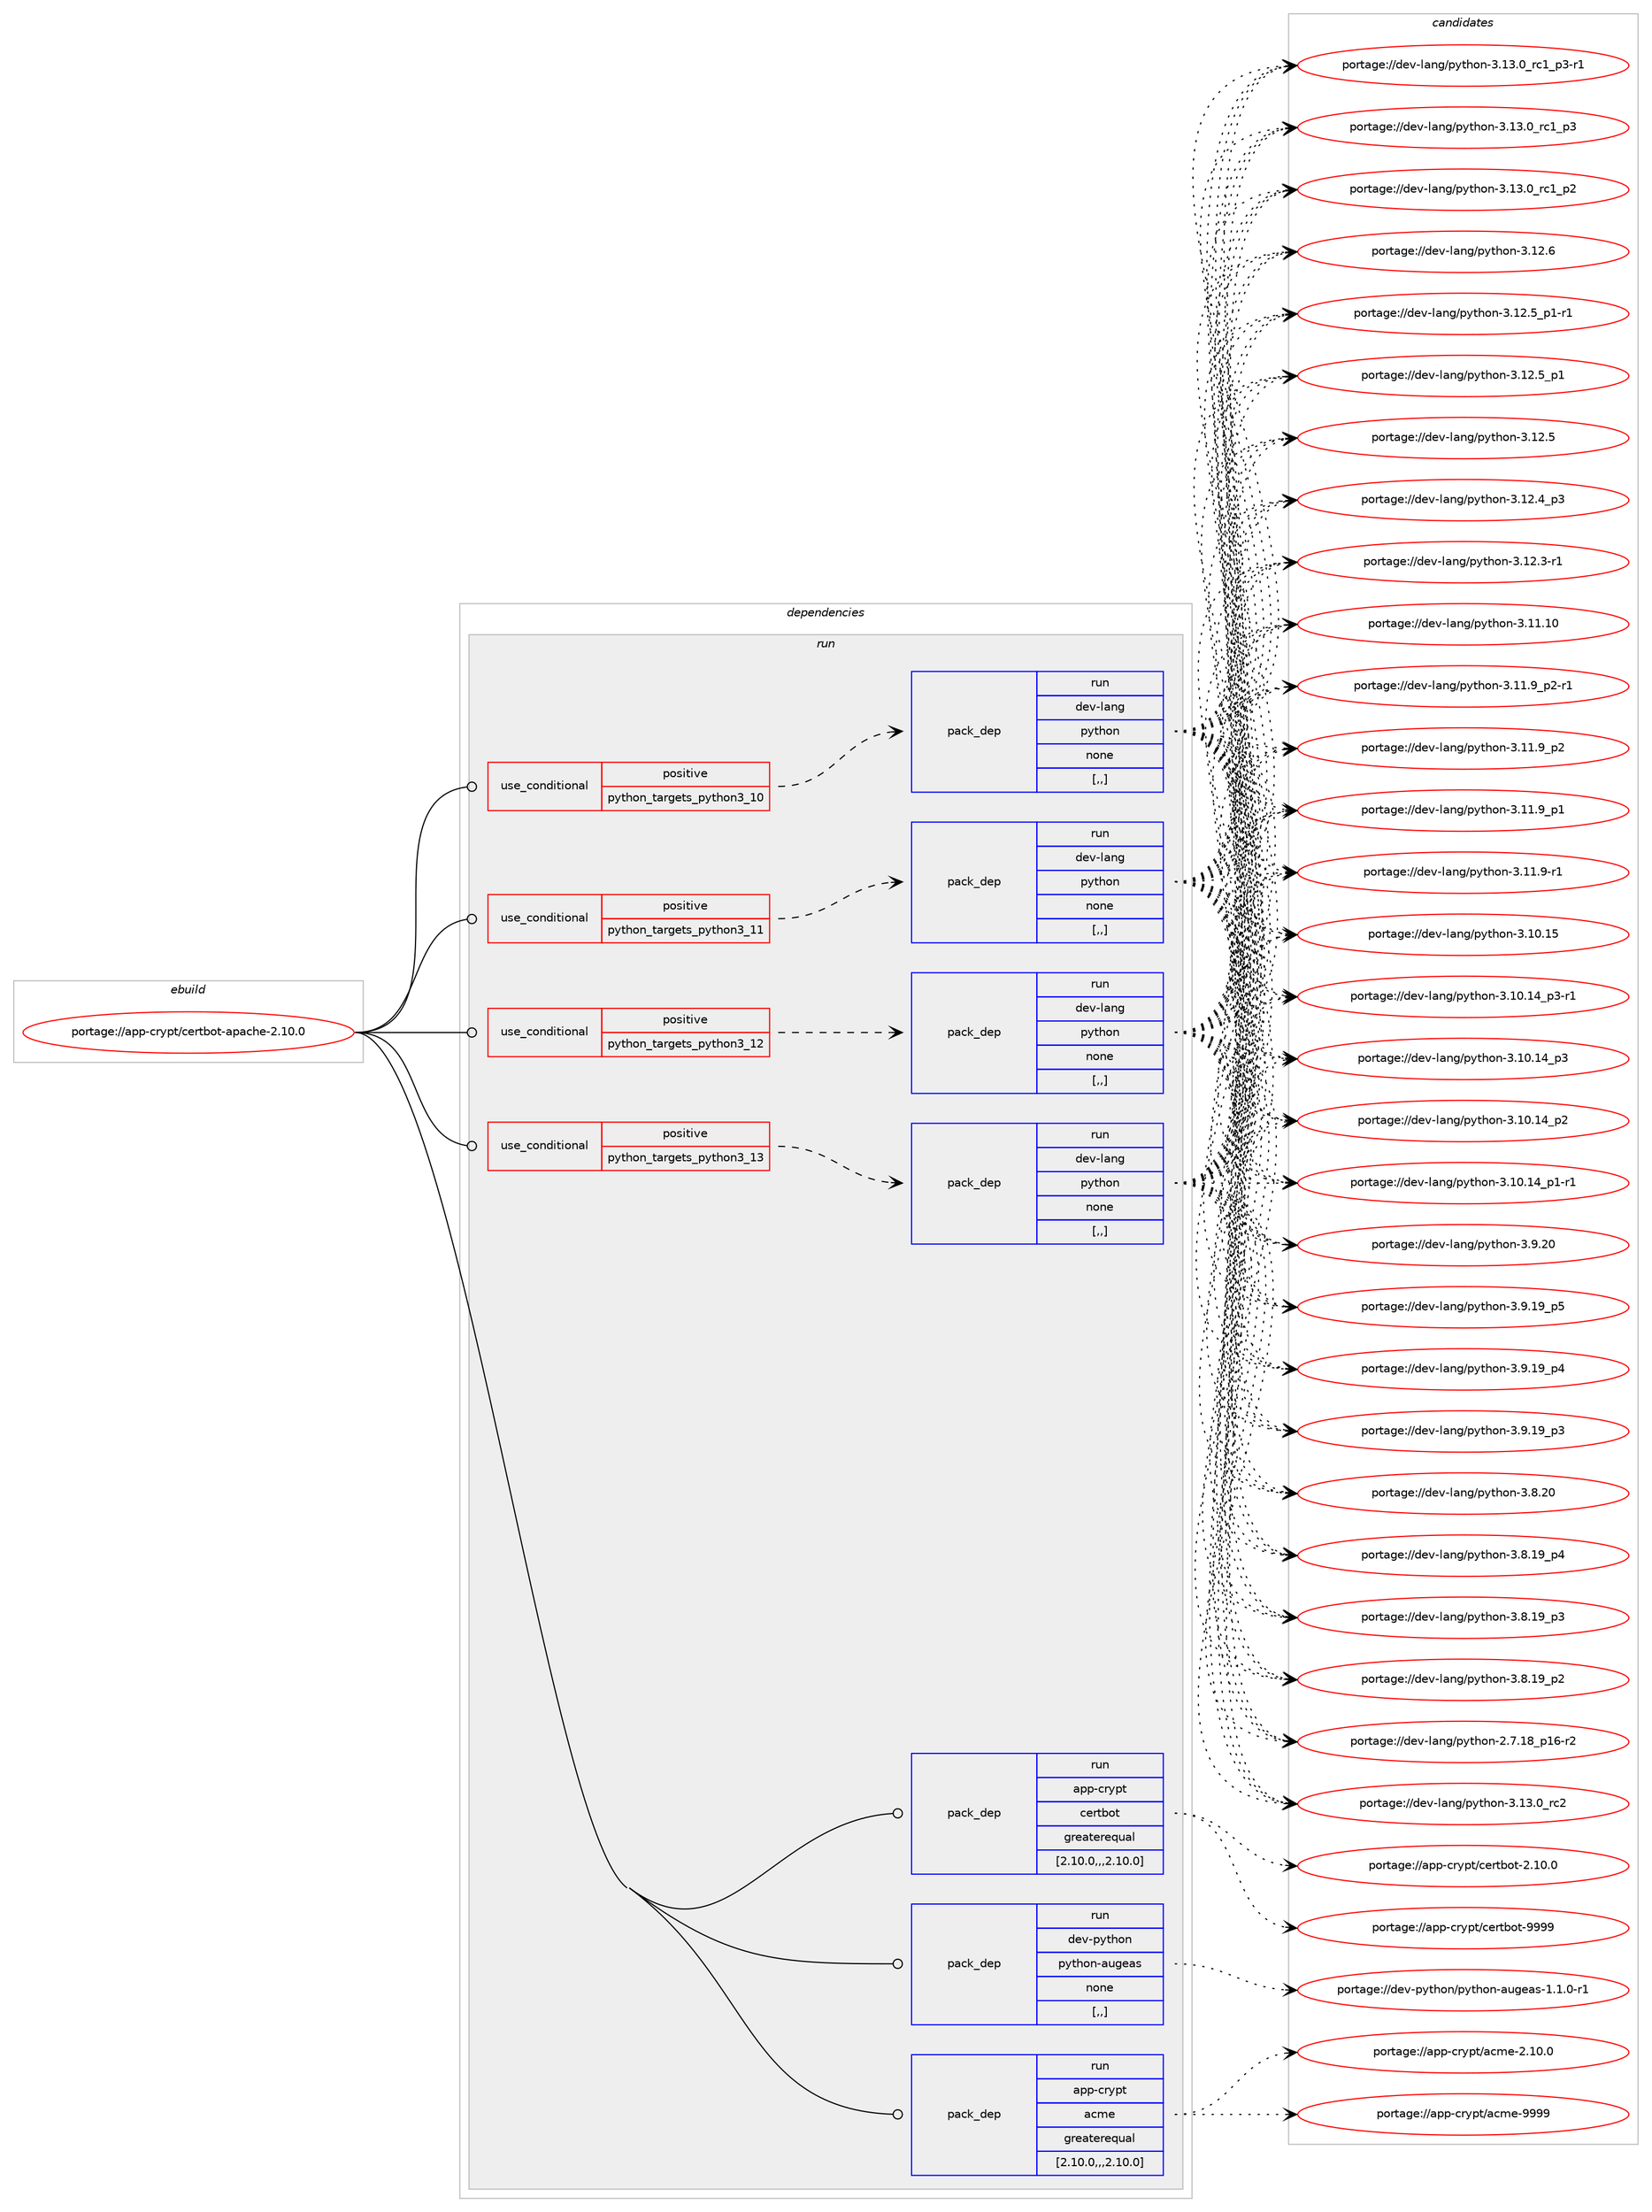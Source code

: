 digraph prolog {

# *************
# Graph options
# *************

newrank=true;
concentrate=true;
compound=true;
graph [rankdir=LR,fontname=Helvetica,fontsize=10,ranksep=1.5];#, ranksep=2.5, nodesep=0.2];
edge  [arrowhead=vee];
node  [fontname=Helvetica,fontsize=10];

# **********
# The ebuild
# **********

subgraph cluster_leftcol {
color=gray;
label=<<i>ebuild</i>>;
id [label="portage://app-crypt/certbot-apache-2.10.0", color=red, width=4, href="../app-crypt/certbot-apache-2.10.0.svg"];
}

# ****************
# The dependencies
# ****************

subgraph cluster_midcol {
color=gray;
label=<<i>dependencies</i>>;
subgraph cluster_compile {
fillcolor="#eeeeee";
style=filled;
label=<<i>compile</i>>;
}
subgraph cluster_compileandrun {
fillcolor="#eeeeee";
style=filled;
label=<<i>compile and run</i>>;
}
subgraph cluster_run {
fillcolor="#eeeeee";
style=filled;
label=<<i>run</i>>;
subgraph cond133214 {
dependency506233 [label=<<TABLE BORDER="0" CELLBORDER="1" CELLSPACING="0" CELLPADDING="4"><TR><TD ROWSPAN="3" CELLPADDING="10">use_conditional</TD></TR><TR><TD>positive</TD></TR><TR><TD>python_targets_python3_10</TD></TR></TABLE>>, shape=none, color=red];
subgraph pack369349 {
dependency506234 [label=<<TABLE BORDER="0" CELLBORDER="1" CELLSPACING="0" CELLPADDING="4" WIDTH="220"><TR><TD ROWSPAN="6" CELLPADDING="30">pack_dep</TD></TR><TR><TD WIDTH="110">run</TD></TR><TR><TD>dev-lang</TD></TR><TR><TD>python</TD></TR><TR><TD>none</TD></TR><TR><TD>[,,]</TD></TR></TABLE>>, shape=none, color=blue];
}
dependency506233:e -> dependency506234:w [weight=20,style="dashed",arrowhead="vee"];
}
id:e -> dependency506233:w [weight=20,style="solid",arrowhead="odot"];
subgraph cond133215 {
dependency506235 [label=<<TABLE BORDER="0" CELLBORDER="1" CELLSPACING="0" CELLPADDING="4"><TR><TD ROWSPAN="3" CELLPADDING="10">use_conditional</TD></TR><TR><TD>positive</TD></TR><TR><TD>python_targets_python3_11</TD></TR></TABLE>>, shape=none, color=red];
subgraph pack369350 {
dependency506236 [label=<<TABLE BORDER="0" CELLBORDER="1" CELLSPACING="0" CELLPADDING="4" WIDTH="220"><TR><TD ROWSPAN="6" CELLPADDING="30">pack_dep</TD></TR><TR><TD WIDTH="110">run</TD></TR><TR><TD>dev-lang</TD></TR><TR><TD>python</TD></TR><TR><TD>none</TD></TR><TR><TD>[,,]</TD></TR></TABLE>>, shape=none, color=blue];
}
dependency506235:e -> dependency506236:w [weight=20,style="dashed",arrowhead="vee"];
}
id:e -> dependency506235:w [weight=20,style="solid",arrowhead="odot"];
subgraph cond133216 {
dependency506237 [label=<<TABLE BORDER="0" CELLBORDER="1" CELLSPACING="0" CELLPADDING="4"><TR><TD ROWSPAN="3" CELLPADDING="10">use_conditional</TD></TR><TR><TD>positive</TD></TR><TR><TD>python_targets_python3_12</TD></TR></TABLE>>, shape=none, color=red];
subgraph pack369351 {
dependency506238 [label=<<TABLE BORDER="0" CELLBORDER="1" CELLSPACING="0" CELLPADDING="4" WIDTH="220"><TR><TD ROWSPAN="6" CELLPADDING="30">pack_dep</TD></TR><TR><TD WIDTH="110">run</TD></TR><TR><TD>dev-lang</TD></TR><TR><TD>python</TD></TR><TR><TD>none</TD></TR><TR><TD>[,,]</TD></TR></TABLE>>, shape=none, color=blue];
}
dependency506237:e -> dependency506238:w [weight=20,style="dashed",arrowhead="vee"];
}
id:e -> dependency506237:w [weight=20,style="solid",arrowhead="odot"];
subgraph cond133217 {
dependency506239 [label=<<TABLE BORDER="0" CELLBORDER="1" CELLSPACING="0" CELLPADDING="4"><TR><TD ROWSPAN="3" CELLPADDING="10">use_conditional</TD></TR><TR><TD>positive</TD></TR><TR><TD>python_targets_python3_13</TD></TR></TABLE>>, shape=none, color=red];
subgraph pack369352 {
dependency506240 [label=<<TABLE BORDER="0" CELLBORDER="1" CELLSPACING="0" CELLPADDING="4" WIDTH="220"><TR><TD ROWSPAN="6" CELLPADDING="30">pack_dep</TD></TR><TR><TD WIDTH="110">run</TD></TR><TR><TD>dev-lang</TD></TR><TR><TD>python</TD></TR><TR><TD>none</TD></TR><TR><TD>[,,]</TD></TR></TABLE>>, shape=none, color=blue];
}
dependency506239:e -> dependency506240:w [weight=20,style="dashed",arrowhead="vee"];
}
id:e -> dependency506239:w [weight=20,style="solid",arrowhead="odot"];
subgraph pack369353 {
dependency506241 [label=<<TABLE BORDER="0" CELLBORDER="1" CELLSPACING="0" CELLPADDING="4" WIDTH="220"><TR><TD ROWSPAN="6" CELLPADDING="30">pack_dep</TD></TR><TR><TD WIDTH="110">run</TD></TR><TR><TD>app-crypt</TD></TR><TR><TD>acme</TD></TR><TR><TD>greaterequal</TD></TR><TR><TD>[2.10.0,,,2.10.0]</TD></TR></TABLE>>, shape=none, color=blue];
}
id:e -> dependency506241:w [weight=20,style="solid",arrowhead="odot"];
subgraph pack369354 {
dependency506242 [label=<<TABLE BORDER="0" CELLBORDER="1" CELLSPACING="0" CELLPADDING="4" WIDTH="220"><TR><TD ROWSPAN="6" CELLPADDING="30">pack_dep</TD></TR><TR><TD WIDTH="110">run</TD></TR><TR><TD>app-crypt</TD></TR><TR><TD>certbot</TD></TR><TR><TD>greaterequal</TD></TR><TR><TD>[2.10.0,,,2.10.0]</TD></TR></TABLE>>, shape=none, color=blue];
}
id:e -> dependency506242:w [weight=20,style="solid",arrowhead="odot"];
subgraph pack369355 {
dependency506243 [label=<<TABLE BORDER="0" CELLBORDER="1" CELLSPACING="0" CELLPADDING="4" WIDTH="220"><TR><TD ROWSPAN="6" CELLPADDING="30">pack_dep</TD></TR><TR><TD WIDTH="110">run</TD></TR><TR><TD>dev-python</TD></TR><TR><TD>python-augeas</TD></TR><TR><TD>none</TD></TR><TR><TD>[,,]</TD></TR></TABLE>>, shape=none, color=blue];
}
id:e -> dependency506243:w [weight=20,style="solid",arrowhead="odot"];
}
}

# **************
# The candidates
# **************

subgraph cluster_choices {
rank=same;
color=gray;
label=<<i>candidates</i>>;

subgraph choice369349 {
color=black;
nodesep=1;
choice10010111845108971101034711212111610411111045514649514648951149950 [label="portage://dev-lang/python-3.13.0_rc2", color=red, width=4,href="../dev-lang/python-3.13.0_rc2.svg"];
choice1001011184510897110103471121211161041111104551464951464895114994995112514511449 [label="portage://dev-lang/python-3.13.0_rc1_p3-r1", color=red, width=4,href="../dev-lang/python-3.13.0_rc1_p3-r1.svg"];
choice100101118451089711010347112121116104111110455146495146489511499499511251 [label="portage://dev-lang/python-3.13.0_rc1_p3", color=red, width=4,href="../dev-lang/python-3.13.0_rc1_p3.svg"];
choice100101118451089711010347112121116104111110455146495146489511499499511250 [label="portage://dev-lang/python-3.13.0_rc1_p2", color=red, width=4,href="../dev-lang/python-3.13.0_rc1_p2.svg"];
choice10010111845108971101034711212111610411111045514649504654 [label="portage://dev-lang/python-3.12.6", color=red, width=4,href="../dev-lang/python-3.12.6.svg"];
choice1001011184510897110103471121211161041111104551464950465395112494511449 [label="portage://dev-lang/python-3.12.5_p1-r1", color=red, width=4,href="../dev-lang/python-3.12.5_p1-r1.svg"];
choice100101118451089711010347112121116104111110455146495046539511249 [label="portage://dev-lang/python-3.12.5_p1", color=red, width=4,href="../dev-lang/python-3.12.5_p1.svg"];
choice10010111845108971101034711212111610411111045514649504653 [label="portage://dev-lang/python-3.12.5", color=red, width=4,href="../dev-lang/python-3.12.5.svg"];
choice100101118451089711010347112121116104111110455146495046529511251 [label="portage://dev-lang/python-3.12.4_p3", color=red, width=4,href="../dev-lang/python-3.12.4_p3.svg"];
choice100101118451089711010347112121116104111110455146495046514511449 [label="portage://dev-lang/python-3.12.3-r1", color=red, width=4,href="../dev-lang/python-3.12.3-r1.svg"];
choice1001011184510897110103471121211161041111104551464949464948 [label="portage://dev-lang/python-3.11.10", color=red, width=4,href="../dev-lang/python-3.11.10.svg"];
choice1001011184510897110103471121211161041111104551464949465795112504511449 [label="portage://dev-lang/python-3.11.9_p2-r1", color=red, width=4,href="../dev-lang/python-3.11.9_p2-r1.svg"];
choice100101118451089711010347112121116104111110455146494946579511250 [label="portage://dev-lang/python-3.11.9_p2", color=red, width=4,href="../dev-lang/python-3.11.9_p2.svg"];
choice100101118451089711010347112121116104111110455146494946579511249 [label="portage://dev-lang/python-3.11.9_p1", color=red, width=4,href="../dev-lang/python-3.11.9_p1.svg"];
choice100101118451089711010347112121116104111110455146494946574511449 [label="portage://dev-lang/python-3.11.9-r1", color=red, width=4,href="../dev-lang/python-3.11.9-r1.svg"];
choice1001011184510897110103471121211161041111104551464948464953 [label="portage://dev-lang/python-3.10.15", color=red, width=4,href="../dev-lang/python-3.10.15.svg"];
choice100101118451089711010347112121116104111110455146494846495295112514511449 [label="portage://dev-lang/python-3.10.14_p3-r1", color=red, width=4,href="../dev-lang/python-3.10.14_p3-r1.svg"];
choice10010111845108971101034711212111610411111045514649484649529511251 [label="portage://dev-lang/python-3.10.14_p3", color=red, width=4,href="../dev-lang/python-3.10.14_p3.svg"];
choice10010111845108971101034711212111610411111045514649484649529511250 [label="portage://dev-lang/python-3.10.14_p2", color=red, width=4,href="../dev-lang/python-3.10.14_p2.svg"];
choice100101118451089711010347112121116104111110455146494846495295112494511449 [label="portage://dev-lang/python-3.10.14_p1-r1", color=red, width=4,href="../dev-lang/python-3.10.14_p1-r1.svg"];
choice10010111845108971101034711212111610411111045514657465048 [label="portage://dev-lang/python-3.9.20", color=red, width=4,href="../dev-lang/python-3.9.20.svg"];
choice100101118451089711010347112121116104111110455146574649579511253 [label="portage://dev-lang/python-3.9.19_p5", color=red, width=4,href="../dev-lang/python-3.9.19_p5.svg"];
choice100101118451089711010347112121116104111110455146574649579511252 [label="portage://dev-lang/python-3.9.19_p4", color=red, width=4,href="../dev-lang/python-3.9.19_p4.svg"];
choice100101118451089711010347112121116104111110455146574649579511251 [label="portage://dev-lang/python-3.9.19_p3", color=red, width=4,href="../dev-lang/python-3.9.19_p3.svg"];
choice10010111845108971101034711212111610411111045514656465048 [label="portage://dev-lang/python-3.8.20", color=red, width=4,href="../dev-lang/python-3.8.20.svg"];
choice100101118451089711010347112121116104111110455146564649579511252 [label="portage://dev-lang/python-3.8.19_p4", color=red, width=4,href="../dev-lang/python-3.8.19_p4.svg"];
choice100101118451089711010347112121116104111110455146564649579511251 [label="portage://dev-lang/python-3.8.19_p3", color=red, width=4,href="../dev-lang/python-3.8.19_p3.svg"];
choice100101118451089711010347112121116104111110455146564649579511250 [label="portage://dev-lang/python-3.8.19_p2", color=red, width=4,href="../dev-lang/python-3.8.19_p2.svg"];
choice100101118451089711010347112121116104111110455046554649569511249544511450 [label="portage://dev-lang/python-2.7.18_p16-r2", color=red, width=4,href="../dev-lang/python-2.7.18_p16-r2.svg"];
dependency506234:e -> choice10010111845108971101034711212111610411111045514649514648951149950:w [style=dotted,weight="100"];
dependency506234:e -> choice1001011184510897110103471121211161041111104551464951464895114994995112514511449:w [style=dotted,weight="100"];
dependency506234:e -> choice100101118451089711010347112121116104111110455146495146489511499499511251:w [style=dotted,weight="100"];
dependency506234:e -> choice100101118451089711010347112121116104111110455146495146489511499499511250:w [style=dotted,weight="100"];
dependency506234:e -> choice10010111845108971101034711212111610411111045514649504654:w [style=dotted,weight="100"];
dependency506234:e -> choice1001011184510897110103471121211161041111104551464950465395112494511449:w [style=dotted,weight="100"];
dependency506234:e -> choice100101118451089711010347112121116104111110455146495046539511249:w [style=dotted,weight="100"];
dependency506234:e -> choice10010111845108971101034711212111610411111045514649504653:w [style=dotted,weight="100"];
dependency506234:e -> choice100101118451089711010347112121116104111110455146495046529511251:w [style=dotted,weight="100"];
dependency506234:e -> choice100101118451089711010347112121116104111110455146495046514511449:w [style=dotted,weight="100"];
dependency506234:e -> choice1001011184510897110103471121211161041111104551464949464948:w [style=dotted,weight="100"];
dependency506234:e -> choice1001011184510897110103471121211161041111104551464949465795112504511449:w [style=dotted,weight="100"];
dependency506234:e -> choice100101118451089711010347112121116104111110455146494946579511250:w [style=dotted,weight="100"];
dependency506234:e -> choice100101118451089711010347112121116104111110455146494946579511249:w [style=dotted,weight="100"];
dependency506234:e -> choice100101118451089711010347112121116104111110455146494946574511449:w [style=dotted,weight="100"];
dependency506234:e -> choice1001011184510897110103471121211161041111104551464948464953:w [style=dotted,weight="100"];
dependency506234:e -> choice100101118451089711010347112121116104111110455146494846495295112514511449:w [style=dotted,weight="100"];
dependency506234:e -> choice10010111845108971101034711212111610411111045514649484649529511251:w [style=dotted,weight="100"];
dependency506234:e -> choice10010111845108971101034711212111610411111045514649484649529511250:w [style=dotted,weight="100"];
dependency506234:e -> choice100101118451089711010347112121116104111110455146494846495295112494511449:w [style=dotted,weight="100"];
dependency506234:e -> choice10010111845108971101034711212111610411111045514657465048:w [style=dotted,weight="100"];
dependency506234:e -> choice100101118451089711010347112121116104111110455146574649579511253:w [style=dotted,weight="100"];
dependency506234:e -> choice100101118451089711010347112121116104111110455146574649579511252:w [style=dotted,weight="100"];
dependency506234:e -> choice100101118451089711010347112121116104111110455146574649579511251:w [style=dotted,weight="100"];
dependency506234:e -> choice10010111845108971101034711212111610411111045514656465048:w [style=dotted,weight="100"];
dependency506234:e -> choice100101118451089711010347112121116104111110455146564649579511252:w [style=dotted,weight="100"];
dependency506234:e -> choice100101118451089711010347112121116104111110455146564649579511251:w [style=dotted,weight="100"];
dependency506234:e -> choice100101118451089711010347112121116104111110455146564649579511250:w [style=dotted,weight="100"];
dependency506234:e -> choice100101118451089711010347112121116104111110455046554649569511249544511450:w [style=dotted,weight="100"];
}
subgraph choice369350 {
color=black;
nodesep=1;
choice10010111845108971101034711212111610411111045514649514648951149950 [label="portage://dev-lang/python-3.13.0_rc2", color=red, width=4,href="../dev-lang/python-3.13.0_rc2.svg"];
choice1001011184510897110103471121211161041111104551464951464895114994995112514511449 [label="portage://dev-lang/python-3.13.0_rc1_p3-r1", color=red, width=4,href="../dev-lang/python-3.13.0_rc1_p3-r1.svg"];
choice100101118451089711010347112121116104111110455146495146489511499499511251 [label="portage://dev-lang/python-3.13.0_rc1_p3", color=red, width=4,href="../dev-lang/python-3.13.0_rc1_p3.svg"];
choice100101118451089711010347112121116104111110455146495146489511499499511250 [label="portage://dev-lang/python-3.13.0_rc1_p2", color=red, width=4,href="../dev-lang/python-3.13.0_rc1_p2.svg"];
choice10010111845108971101034711212111610411111045514649504654 [label="portage://dev-lang/python-3.12.6", color=red, width=4,href="../dev-lang/python-3.12.6.svg"];
choice1001011184510897110103471121211161041111104551464950465395112494511449 [label="portage://dev-lang/python-3.12.5_p1-r1", color=red, width=4,href="../dev-lang/python-3.12.5_p1-r1.svg"];
choice100101118451089711010347112121116104111110455146495046539511249 [label="portage://dev-lang/python-3.12.5_p1", color=red, width=4,href="../dev-lang/python-3.12.5_p1.svg"];
choice10010111845108971101034711212111610411111045514649504653 [label="portage://dev-lang/python-3.12.5", color=red, width=4,href="../dev-lang/python-3.12.5.svg"];
choice100101118451089711010347112121116104111110455146495046529511251 [label="portage://dev-lang/python-3.12.4_p3", color=red, width=4,href="../dev-lang/python-3.12.4_p3.svg"];
choice100101118451089711010347112121116104111110455146495046514511449 [label="portage://dev-lang/python-3.12.3-r1", color=red, width=4,href="../dev-lang/python-3.12.3-r1.svg"];
choice1001011184510897110103471121211161041111104551464949464948 [label="portage://dev-lang/python-3.11.10", color=red, width=4,href="../dev-lang/python-3.11.10.svg"];
choice1001011184510897110103471121211161041111104551464949465795112504511449 [label="portage://dev-lang/python-3.11.9_p2-r1", color=red, width=4,href="../dev-lang/python-3.11.9_p2-r1.svg"];
choice100101118451089711010347112121116104111110455146494946579511250 [label="portage://dev-lang/python-3.11.9_p2", color=red, width=4,href="../dev-lang/python-3.11.9_p2.svg"];
choice100101118451089711010347112121116104111110455146494946579511249 [label="portage://dev-lang/python-3.11.9_p1", color=red, width=4,href="../dev-lang/python-3.11.9_p1.svg"];
choice100101118451089711010347112121116104111110455146494946574511449 [label="portage://dev-lang/python-3.11.9-r1", color=red, width=4,href="../dev-lang/python-3.11.9-r1.svg"];
choice1001011184510897110103471121211161041111104551464948464953 [label="portage://dev-lang/python-3.10.15", color=red, width=4,href="../dev-lang/python-3.10.15.svg"];
choice100101118451089711010347112121116104111110455146494846495295112514511449 [label="portage://dev-lang/python-3.10.14_p3-r1", color=red, width=4,href="../dev-lang/python-3.10.14_p3-r1.svg"];
choice10010111845108971101034711212111610411111045514649484649529511251 [label="portage://dev-lang/python-3.10.14_p3", color=red, width=4,href="../dev-lang/python-3.10.14_p3.svg"];
choice10010111845108971101034711212111610411111045514649484649529511250 [label="portage://dev-lang/python-3.10.14_p2", color=red, width=4,href="../dev-lang/python-3.10.14_p2.svg"];
choice100101118451089711010347112121116104111110455146494846495295112494511449 [label="portage://dev-lang/python-3.10.14_p1-r1", color=red, width=4,href="../dev-lang/python-3.10.14_p1-r1.svg"];
choice10010111845108971101034711212111610411111045514657465048 [label="portage://dev-lang/python-3.9.20", color=red, width=4,href="../dev-lang/python-3.9.20.svg"];
choice100101118451089711010347112121116104111110455146574649579511253 [label="portage://dev-lang/python-3.9.19_p5", color=red, width=4,href="../dev-lang/python-3.9.19_p5.svg"];
choice100101118451089711010347112121116104111110455146574649579511252 [label="portage://dev-lang/python-3.9.19_p4", color=red, width=4,href="../dev-lang/python-3.9.19_p4.svg"];
choice100101118451089711010347112121116104111110455146574649579511251 [label="portage://dev-lang/python-3.9.19_p3", color=red, width=4,href="../dev-lang/python-3.9.19_p3.svg"];
choice10010111845108971101034711212111610411111045514656465048 [label="portage://dev-lang/python-3.8.20", color=red, width=4,href="../dev-lang/python-3.8.20.svg"];
choice100101118451089711010347112121116104111110455146564649579511252 [label="portage://dev-lang/python-3.8.19_p4", color=red, width=4,href="../dev-lang/python-3.8.19_p4.svg"];
choice100101118451089711010347112121116104111110455146564649579511251 [label="portage://dev-lang/python-3.8.19_p3", color=red, width=4,href="../dev-lang/python-3.8.19_p3.svg"];
choice100101118451089711010347112121116104111110455146564649579511250 [label="portage://dev-lang/python-3.8.19_p2", color=red, width=4,href="../dev-lang/python-3.8.19_p2.svg"];
choice100101118451089711010347112121116104111110455046554649569511249544511450 [label="portage://dev-lang/python-2.7.18_p16-r2", color=red, width=4,href="../dev-lang/python-2.7.18_p16-r2.svg"];
dependency506236:e -> choice10010111845108971101034711212111610411111045514649514648951149950:w [style=dotted,weight="100"];
dependency506236:e -> choice1001011184510897110103471121211161041111104551464951464895114994995112514511449:w [style=dotted,weight="100"];
dependency506236:e -> choice100101118451089711010347112121116104111110455146495146489511499499511251:w [style=dotted,weight="100"];
dependency506236:e -> choice100101118451089711010347112121116104111110455146495146489511499499511250:w [style=dotted,weight="100"];
dependency506236:e -> choice10010111845108971101034711212111610411111045514649504654:w [style=dotted,weight="100"];
dependency506236:e -> choice1001011184510897110103471121211161041111104551464950465395112494511449:w [style=dotted,weight="100"];
dependency506236:e -> choice100101118451089711010347112121116104111110455146495046539511249:w [style=dotted,weight="100"];
dependency506236:e -> choice10010111845108971101034711212111610411111045514649504653:w [style=dotted,weight="100"];
dependency506236:e -> choice100101118451089711010347112121116104111110455146495046529511251:w [style=dotted,weight="100"];
dependency506236:e -> choice100101118451089711010347112121116104111110455146495046514511449:w [style=dotted,weight="100"];
dependency506236:e -> choice1001011184510897110103471121211161041111104551464949464948:w [style=dotted,weight="100"];
dependency506236:e -> choice1001011184510897110103471121211161041111104551464949465795112504511449:w [style=dotted,weight="100"];
dependency506236:e -> choice100101118451089711010347112121116104111110455146494946579511250:w [style=dotted,weight="100"];
dependency506236:e -> choice100101118451089711010347112121116104111110455146494946579511249:w [style=dotted,weight="100"];
dependency506236:e -> choice100101118451089711010347112121116104111110455146494946574511449:w [style=dotted,weight="100"];
dependency506236:e -> choice1001011184510897110103471121211161041111104551464948464953:w [style=dotted,weight="100"];
dependency506236:e -> choice100101118451089711010347112121116104111110455146494846495295112514511449:w [style=dotted,weight="100"];
dependency506236:e -> choice10010111845108971101034711212111610411111045514649484649529511251:w [style=dotted,weight="100"];
dependency506236:e -> choice10010111845108971101034711212111610411111045514649484649529511250:w [style=dotted,weight="100"];
dependency506236:e -> choice100101118451089711010347112121116104111110455146494846495295112494511449:w [style=dotted,weight="100"];
dependency506236:e -> choice10010111845108971101034711212111610411111045514657465048:w [style=dotted,weight="100"];
dependency506236:e -> choice100101118451089711010347112121116104111110455146574649579511253:w [style=dotted,weight="100"];
dependency506236:e -> choice100101118451089711010347112121116104111110455146574649579511252:w [style=dotted,weight="100"];
dependency506236:e -> choice100101118451089711010347112121116104111110455146574649579511251:w [style=dotted,weight="100"];
dependency506236:e -> choice10010111845108971101034711212111610411111045514656465048:w [style=dotted,weight="100"];
dependency506236:e -> choice100101118451089711010347112121116104111110455146564649579511252:w [style=dotted,weight="100"];
dependency506236:e -> choice100101118451089711010347112121116104111110455146564649579511251:w [style=dotted,weight="100"];
dependency506236:e -> choice100101118451089711010347112121116104111110455146564649579511250:w [style=dotted,weight="100"];
dependency506236:e -> choice100101118451089711010347112121116104111110455046554649569511249544511450:w [style=dotted,weight="100"];
}
subgraph choice369351 {
color=black;
nodesep=1;
choice10010111845108971101034711212111610411111045514649514648951149950 [label="portage://dev-lang/python-3.13.0_rc2", color=red, width=4,href="../dev-lang/python-3.13.0_rc2.svg"];
choice1001011184510897110103471121211161041111104551464951464895114994995112514511449 [label="portage://dev-lang/python-3.13.0_rc1_p3-r1", color=red, width=4,href="../dev-lang/python-3.13.0_rc1_p3-r1.svg"];
choice100101118451089711010347112121116104111110455146495146489511499499511251 [label="portage://dev-lang/python-3.13.0_rc1_p3", color=red, width=4,href="../dev-lang/python-3.13.0_rc1_p3.svg"];
choice100101118451089711010347112121116104111110455146495146489511499499511250 [label="portage://dev-lang/python-3.13.0_rc1_p2", color=red, width=4,href="../dev-lang/python-3.13.0_rc1_p2.svg"];
choice10010111845108971101034711212111610411111045514649504654 [label="portage://dev-lang/python-3.12.6", color=red, width=4,href="../dev-lang/python-3.12.6.svg"];
choice1001011184510897110103471121211161041111104551464950465395112494511449 [label="portage://dev-lang/python-3.12.5_p1-r1", color=red, width=4,href="../dev-lang/python-3.12.5_p1-r1.svg"];
choice100101118451089711010347112121116104111110455146495046539511249 [label="portage://dev-lang/python-3.12.5_p1", color=red, width=4,href="../dev-lang/python-3.12.5_p1.svg"];
choice10010111845108971101034711212111610411111045514649504653 [label="portage://dev-lang/python-3.12.5", color=red, width=4,href="../dev-lang/python-3.12.5.svg"];
choice100101118451089711010347112121116104111110455146495046529511251 [label="portage://dev-lang/python-3.12.4_p3", color=red, width=4,href="../dev-lang/python-3.12.4_p3.svg"];
choice100101118451089711010347112121116104111110455146495046514511449 [label="portage://dev-lang/python-3.12.3-r1", color=red, width=4,href="../dev-lang/python-3.12.3-r1.svg"];
choice1001011184510897110103471121211161041111104551464949464948 [label="portage://dev-lang/python-3.11.10", color=red, width=4,href="../dev-lang/python-3.11.10.svg"];
choice1001011184510897110103471121211161041111104551464949465795112504511449 [label="portage://dev-lang/python-3.11.9_p2-r1", color=red, width=4,href="../dev-lang/python-3.11.9_p2-r1.svg"];
choice100101118451089711010347112121116104111110455146494946579511250 [label="portage://dev-lang/python-3.11.9_p2", color=red, width=4,href="../dev-lang/python-3.11.9_p2.svg"];
choice100101118451089711010347112121116104111110455146494946579511249 [label="portage://dev-lang/python-3.11.9_p1", color=red, width=4,href="../dev-lang/python-3.11.9_p1.svg"];
choice100101118451089711010347112121116104111110455146494946574511449 [label="portage://dev-lang/python-3.11.9-r1", color=red, width=4,href="../dev-lang/python-3.11.9-r1.svg"];
choice1001011184510897110103471121211161041111104551464948464953 [label="portage://dev-lang/python-3.10.15", color=red, width=4,href="../dev-lang/python-3.10.15.svg"];
choice100101118451089711010347112121116104111110455146494846495295112514511449 [label="portage://dev-lang/python-3.10.14_p3-r1", color=red, width=4,href="../dev-lang/python-3.10.14_p3-r1.svg"];
choice10010111845108971101034711212111610411111045514649484649529511251 [label="portage://dev-lang/python-3.10.14_p3", color=red, width=4,href="../dev-lang/python-3.10.14_p3.svg"];
choice10010111845108971101034711212111610411111045514649484649529511250 [label="portage://dev-lang/python-3.10.14_p2", color=red, width=4,href="../dev-lang/python-3.10.14_p2.svg"];
choice100101118451089711010347112121116104111110455146494846495295112494511449 [label="portage://dev-lang/python-3.10.14_p1-r1", color=red, width=4,href="../dev-lang/python-3.10.14_p1-r1.svg"];
choice10010111845108971101034711212111610411111045514657465048 [label="portage://dev-lang/python-3.9.20", color=red, width=4,href="../dev-lang/python-3.9.20.svg"];
choice100101118451089711010347112121116104111110455146574649579511253 [label="portage://dev-lang/python-3.9.19_p5", color=red, width=4,href="../dev-lang/python-3.9.19_p5.svg"];
choice100101118451089711010347112121116104111110455146574649579511252 [label="portage://dev-lang/python-3.9.19_p4", color=red, width=4,href="../dev-lang/python-3.9.19_p4.svg"];
choice100101118451089711010347112121116104111110455146574649579511251 [label="portage://dev-lang/python-3.9.19_p3", color=red, width=4,href="../dev-lang/python-3.9.19_p3.svg"];
choice10010111845108971101034711212111610411111045514656465048 [label="portage://dev-lang/python-3.8.20", color=red, width=4,href="../dev-lang/python-3.8.20.svg"];
choice100101118451089711010347112121116104111110455146564649579511252 [label="portage://dev-lang/python-3.8.19_p4", color=red, width=4,href="../dev-lang/python-3.8.19_p4.svg"];
choice100101118451089711010347112121116104111110455146564649579511251 [label="portage://dev-lang/python-3.8.19_p3", color=red, width=4,href="../dev-lang/python-3.8.19_p3.svg"];
choice100101118451089711010347112121116104111110455146564649579511250 [label="portage://dev-lang/python-3.8.19_p2", color=red, width=4,href="../dev-lang/python-3.8.19_p2.svg"];
choice100101118451089711010347112121116104111110455046554649569511249544511450 [label="portage://dev-lang/python-2.7.18_p16-r2", color=red, width=4,href="../dev-lang/python-2.7.18_p16-r2.svg"];
dependency506238:e -> choice10010111845108971101034711212111610411111045514649514648951149950:w [style=dotted,weight="100"];
dependency506238:e -> choice1001011184510897110103471121211161041111104551464951464895114994995112514511449:w [style=dotted,weight="100"];
dependency506238:e -> choice100101118451089711010347112121116104111110455146495146489511499499511251:w [style=dotted,weight="100"];
dependency506238:e -> choice100101118451089711010347112121116104111110455146495146489511499499511250:w [style=dotted,weight="100"];
dependency506238:e -> choice10010111845108971101034711212111610411111045514649504654:w [style=dotted,weight="100"];
dependency506238:e -> choice1001011184510897110103471121211161041111104551464950465395112494511449:w [style=dotted,weight="100"];
dependency506238:e -> choice100101118451089711010347112121116104111110455146495046539511249:w [style=dotted,weight="100"];
dependency506238:e -> choice10010111845108971101034711212111610411111045514649504653:w [style=dotted,weight="100"];
dependency506238:e -> choice100101118451089711010347112121116104111110455146495046529511251:w [style=dotted,weight="100"];
dependency506238:e -> choice100101118451089711010347112121116104111110455146495046514511449:w [style=dotted,weight="100"];
dependency506238:e -> choice1001011184510897110103471121211161041111104551464949464948:w [style=dotted,weight="100"];
dependency506238:e -> choice1001011184510897110103471121211161041111104551464949465795112504511449:w [style=dotted,weight="100"];
dependency506238:e -> choice100101118451089711010347112121116104111110455146494946579511250:w [style=dotted,weight="100"];
dependency506238:e -> choice100101118451089711010347112121116104111110455146494946579511249:w [style=dotted,weight="100"];
dependency506238:e -> choice100101118451089711010347112121116104111110455146494946574511449:w [style=dotted,weight="100"];
dependency506238:e -> choice1001011184510897110103471121211161041111104551464948464953:w [style=dotted,weight="100"];
dependency506238:e -> choice100101118451089711010347112121116104111110455146494846495295112514511449:w [style=dotted,weight="100"];
dependency506238:e -> choice10010111845108971101034711212111610411111045514649484649529511251:w [style=dotted,weight="100"];
dependency506238:e -> choice10010111845108971101034711212111610411111045514649484649529511250:w [style=dotted,weight="100"];
dependency506238:e -> choice100101118451089711010347112121116104111110455146494846495295112494511449:w [style=dotted,weight="100"];
dependency506238:e -> choice10010111845108971101034711212111610411111045514657465048:w [style=dotted,weight="100"];
dependency506238:e -> choice100101118451089711010347112121116104111110455146574649579511253:w [style=dotted,weight="100"];
dependency506238:e -> choice100101118451089711010347112121116104111110455146574649579511252:w [style=dotted,weight="100"];
dependency506238:e -> choice100101118451089711010347112121116104111110455146574649579511251:w [style=dotted,weight="100"];
dependency506238:e -> choice10010111845108971101034711212111610411111045514656465048:w [style=dotted,weight="100"];
dependency506238:e -> choice100101118451089711010347112121116104111110455146564649579511252:w [style=dotted,weight="100"];
dependency506238:e -> choice100101118451089711010347112121116104111110455146564649579511251:w [style=dotted,weight="100"];
dependency506238:e -> choice100101118451089711010347112121116104111110455146564649579511250:w [style=dotted,weight="100"];
dependency506238:e -> choice100101118451089711010347112121116104111110455046554649569511249544511450:w [style=dotted,weight="100"];
}
subgraph choice369352 {
color=black;
nodesep=1;
choice10010111845108971101034711212111610411111045514649514648951149950 [label="portage://dev-lang/python-3.13.0_rc2", color=red, width=4,href="../dev-lang/python-3.13.0_rc2.svg"];
choice1001011184510897110103471121211161041111104551464951464895114994995112514511449 [label="portage://dev-lang/python-3.13.0_rc1_p3-r1", color=red, width=4,href="../dev-lang/python-3.13.0_rc1_p3-r1.svg"];
choice100101118451089711010347112121116104111110455146495146489511499499511251 [label="portage://dev-lang/python-3.13.0_rc1_p3", color=red, width=4,href="../dev-lang/python-3.13.0_rc1_p3.svg"];
choice100101118451089711010347112121116104111110455146495146489511499499511250 [label="portage://dev-lang/python-3.13.0_rc1_p2", color=red, width=4,href="../dev-lang/python-3.13.0_rc1_p2.svg"];
choice10010111845108971101034711212111610411111045514649504654 [label="portage://dev-lang/python-3.12.6", color=red, width=4,href="../dev-lang/python-3.12.6.svg"];
choice1001011184510897110103471121211161041111104551464950465395112494511449 [label="portage://dev-lang/python-3.12.5_p1-r1", color=red, width=4,href="../dev-lang/python-3.12.5_p1-r1.svg"];
choice100101118451089711010347112121116104111110455146495046539511249 [label="portage://dev-lang/python-3.12.5_p1", color=red, width=4,href="../dev-lang/python-3.12.5_p1.svg"];
choice10010111845108971101034711212111610411111045514649504653 [label="portage://dev-lang/python-3.12.5", color=red, width=4,href="../dev-lang/python-3.12.5.svg"];
choice100101118451089711010347112121116104111110455146495046529511251 [label="portage://dev-lang/python-3.12.4_p3", color=red, width=4,href="../dev-lang/python-3.12.4_p3.svg"];
choice100101118451089711010347112121116104111110455146495046514511449 [label="portage://dev-lang/python-3.12.3-r1", color=red, width=4,href="../dev-lang/python-3.12.3-r1.svg"];
choice1001011184510897110103471121211161041111104551464949464948 [label="portage://dev-lang/python-3.11.10", color=red, width=4,href="../dev-lang/python-3.11.10.svg"];
choice1001011184510897110103471121211161041111104551464949465795112504511449 [label="portage://dev-lang/python-3.11.9_p2-r1", color=red, width=4,href="../dev-lang/python-3.11.9_p2-r1.svg"];
choice100101118451089711010347112121116104111110455146494946579511250 [label="portage://dev-lang/python-3.11.9_p2", color=red, width=4,href="../dev-lang/python-3.11.9_p2.svg"];
choice100101118451089711010347112121116104111110455146494946579511249 [label="portage://dev-lang/python-3.11.9_p1", color=red, width=4,href="../dev-lang/python-3.11.9_p1.svg"];
choice100101118451089711010347112121116104111110455146494946574511449 [label="portage://dev-lang/python-3.11.9-r1", color=red, width=4,href="../dev-lang/python-3.11.9-r1.svg"];
choice1001011184510897110103471121211161041111104551464948464953 [label="portage://dev-lang/python-3.10.15", color=red, width=4,href="../dev-lang/python-3.10.15.svg"];
choice100101118451089711010347112121116104111110455146494846495295112514511449 [label="portage://dev-lang/python-3.10.14_p3-r1", color=red, width=4,href="../dev-lang/python-3.10.14_p3-r1.svg"];
choice10010111845108971101034711212111610411111045514649484649529511251 [label="portage://dev-lang/python-3.10.14_p3", color=red, width=4,href="../dev-lang/python-3.10.14_p3.svg"];
choice10010111845108971101034711212111610411111045514649484649529511250 [label="portage://dev-lang/python-3.10.14_p2", color=red, width=4,href="../dev-lang/python-3.10.14_p2.svg"];
choice100101118451089711010347112121116104111110455146494846495295112494511449 [label="portage://dev-lang/python-3.10.14_p1-r1", color=red, width=4,href="../dev-lang/python-3.10.14_p1-r1.svg"];
choice10010111845108971101034711212111610411111045514657465048 [label="portage://dev-lang/python-3.9.20", color=red, width=4,href="../dev-lang/python-3.9.20.svg"];
choice100101118451089711010347112121116104111110455146574649579511253 [label="portage://dev-lang/python-3.9.19_p5", color=red, width=4,href="../dev-lang/python-3.9.19_p5.svg"];
choice100101118451089711010347112121116104111110455146574649579511252 [label="portage://dev-lang/python-3.9.19_p4", color=red, width=4,href="../dev-lang/python-3.9.19_p4.svg"];
choice100101118451089711010347112121116104111110455146574649579511251 [label="portage://dev-lang/python-3.9.19_p3", color=red, width=4,href="../dev-lang/python-3.9.19_p3.svg"];
choice10010111845108971101034711212111610411111045514656465048 [label="portage://dev-lang/python-3.8.20", color=red, width=4,href="../dev-lang/python-3.8.20.svg"];
choice100101118451089711010347112121116104111110455146564649579511252 [label="portage://dev-lang/python-3.8.19_p4", color=red, width=4,href="../dev-lang/python-3.8.19_p4.svg"];
choice100101118451089711010347112121116104111110455146564649579511251 [label="portage://dev-lang/python-3.8.19_p3", color=red, width=4,href="../dev-lang/python-3.8.19_p3.svg"];
choice100101118451089711010347112121116104111110455146564649579511250 [label="portage://dev-lang/python-3.8.19_p2", color=red, width=4,href="../dev-lang/python-3.8.19_p2.svg"];
choice100101118451089711010347112121116104111110455046554649569511249544511450 [label="portage://dev-lang/python-2.7.18_p16-r2", color=red, width=4,href="../dev-lang/python-2.7.18_p16-r2.svg"];
dependency506240:e -> choice10010111845108971101034711212111610411111045514649514648951149950:w [style=dotted,weight="100"];
dependency506240:e -> choice1001011184510897110103471121211161041111104551464951464895114994995112514511449:w [style=dotted,weight="100"];
dependency506240:e -> choice100101118451089711010347112121116104111110455146495146489511499499511251:w [style=dotted,weight="100"];
dependency506240:e -> choice100101118451089711010347112121116104111110455146495146489511499499511250:w [style=dotted,weight="100"];
dependency506240:e -> choice10010111845108971101034711212111610411111045514649504654:w [style=dotted,weight="100"];
dependency506240:e -> choice1001011184510897110103471121211161041111104551464950465395112494511449:w [style=dotted,weight="100"];
dependency506240:e -> choice100101118451089711010347112121116104111110455146495046539511249:w [style=dotted,weight="100"];
dependency506240:e -> choice10010111845108971101034711212111610411111045514649504653:w [style=dotted,weight="100"];
dependency506240:e -> choice100101118451089711010347112121116104111110455146495046529511251:w [style=dotted,weight="100"];
dependency506240:e -> choice100101118451089711010347112121116104111110455146495046514511449:w [style=dotted,weight="100"];
dependency506240:e -> choice1001011184510897110103471121211161041111104551464949464948:w [style=dotted,weight="100"];
dependency506240:e -> choice1001011184510897110103471121211161041111104551464949465795112504511449:w [style=dotted,weight="100"];
dependency506240:e -> choice100101118451089711010347112121116104111110455146494946579511250:w [style=dotted,weight="100"];
dependency506240:e -> choice100101118451089711010347112121116104111110455146494946579511249:w [style=dotted,weight="100"];
dependency506240:e -> choice100101118451089711010347112121116104111110455146494946574511449:w [style=dotted,weight="100"];
dependency506240:e -> choice1001011184510897110103471121211161041111104551464948464953:w [style=dotted,weight="100"];
dependency506240:e -> choice100101118451089711010347112121116104111110455146494846495295112514511449:w [style=dotted,weight="100"];
dependency506240:e -> choice10010111845108971101034711212111610411111045514649484649529511251:w [style=dotted,weight="100"];
dependency506240:e -> choice10010111845108971101034711212111610411111045514649484649529511250:w [style=dotted,weight="100"];
dependency506240:e -> choice100101118451089711010347112121116104111110455146494846495295112494511449:w [style=dotted,weight="100"];
dependency506240:e -> choice10010111845108971101034711212111610411111045514657465048:w [style=dotted,weight="100"];
dependency506240:e -> choice100101118451089711010347112121116104111110455146574649579511253:w [style=dotted,weight="100"];
dependency506240:e -> choice100101118451089711010347112121116104111110455146574649579511252:w [style=dotted,weight="100"];
dependency506240:e -> choice100101118451089711010347112121116104111110455146574649579511251:w [style=dotted,weight="100"];
dependency506240:e -> choice10010111845108971101034711212111610411111045514656465048:w [style=dotted,weight="100"];
dependency506240:e -> choice100101118451089711010347112121116104111110455146564649579511252:w [style=dotted,weight="100"];
dependency506240:e -> choice100101118451089711010347112121116104111110455146564649579511251:w [style=dotted,weight="100"];
dependency506240:e -> choice100101118451089711010347112121116104111110455146564649579511250:w [style=dotted,weight="100"];
dependency506240:e -> choice100101118451089711010347112121116104111110455046554649569511249544511450:w [style=dotted,weight="100"];
}
subgraph choice369353 {
color=black;
nodesep=1;
choice9711211245991141211121164797991091014557575757 [label="portage://app-crypt/acme-9999", color=red, width=4,href="../app-crypt/acme-9999.svg"];
choice97112112459911412111211647979910910145504649484648 [label="portage://app-crypt/acme-2.10.0", color=red, width=4,href="../app-crypt/acme-2.10.0.svg"];
dependency506241:e -> choice9711211245991141211121164797991091014557575757:w [style=dotted,weight="100"];
dependency506241:e -> choice97112112459911412111211647979910910145504649484648:w [style=dotted,weight="100"];
}
subgraph choice369354 {
color=black;
nodesep=1;
choice9711211245991141211121164799101114116981111164557575757 [label="portage://app-crypt/certbot-9999", color=red, width=4,href="../app-crypt/certbot-9999.svg"];
choice97112112459911412111211647991011141169811111645504649484648 [label="portage://app-crypt/certbot-2.10.0", color=red, width=4,href="../app-crypt/certbot-2.10.0.svg"];
dependency506242:e -> choice9711211245991141211121164799101114116981111164557575757:w [style=dotted,weight="100"];
dependency506242:e -> choice97112112459911412111211647991011141169811111645504649484648:w [style=dotted,weight="100"];
}
subgraph choice369355 {
color=black;
nodesep=1;
choice10010111845112121116104111110471121211161041111104597117103101971154549464946484511449 [label="portage://dev-python/python-augeas-1.1.0-r1", color=red, width=4,href="../dev-python/python-augeas-1.1.0-r1.svg"];
dependency506243:e -> choice10010111845112121116104111110471121211161041111104597117103101971154549464946484511449:w [style=dotted,weight="100"];
}
}

}
